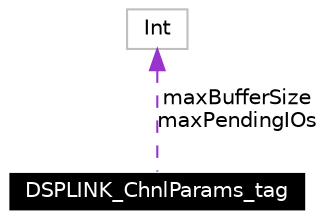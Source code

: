 digraph G
{
  edge [fontname="Helvetica",fontsize=10,labelfontname="Helvetica",labelfontsize=10];
  node [fontname="Helvetica",fontsize=10,shape=record];
  Node1 [label="DSPLINK_ChnlParams_tag",height=0.2,width=0.4,color="white", fillcolor="black", style="filled" fontcolor="white"];
  Node2 -> Node1 [dir=back,color="darkorchid3",fontsize=10,style="dashed",label="maxBufferSize\nmaxPendingIOs",fontname="Helvetica"];
  Node2 [label="Int",height=0.2,width=0.4,color="grey75", fillcolor="white", style="filled"];
}
